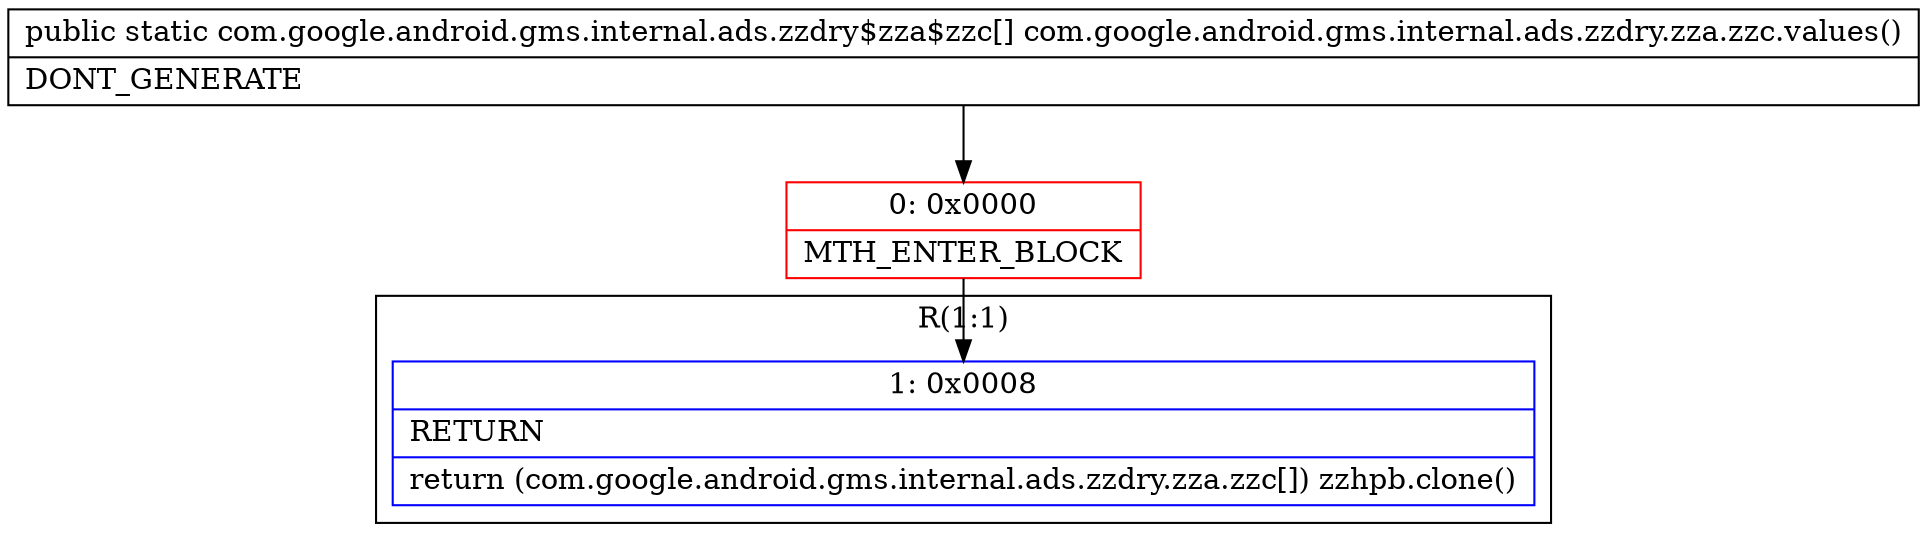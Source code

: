 digraph "CFG forcom.google.android.gms.internal.ads.zzdry.zza.zzc.values()[Lcom\/google\/android\/gms\/internal\/ads\/zzdry$zza$zzc;" {
subgraph cluster_Region_724421726 {
label = "R(1:1)";
node [shape=record,color=blue];
Node_1 [shape=record,label="{1\:\ 0x0008|RETURN\l|return (com.google.android.gms.internal.ads.zzdry.zza.zzc[]) zzhpb.clone()\l}"];
}
Node_0 [shape=record,color=red,label="{0\:\ 0x0000|MTH_ENTER_BLOCK\l}"];
MethodNode[shape=record,label="{public static com.google.android.gms.internal.ads.zzdry$zza$zzc[] com.google.android.gms.internal.ads.zzdry.zza.zzc.values()  | DONT_GENERATE\l}"];
MethodNode -> Node_0;
Node_0 -> Node_1;
}

